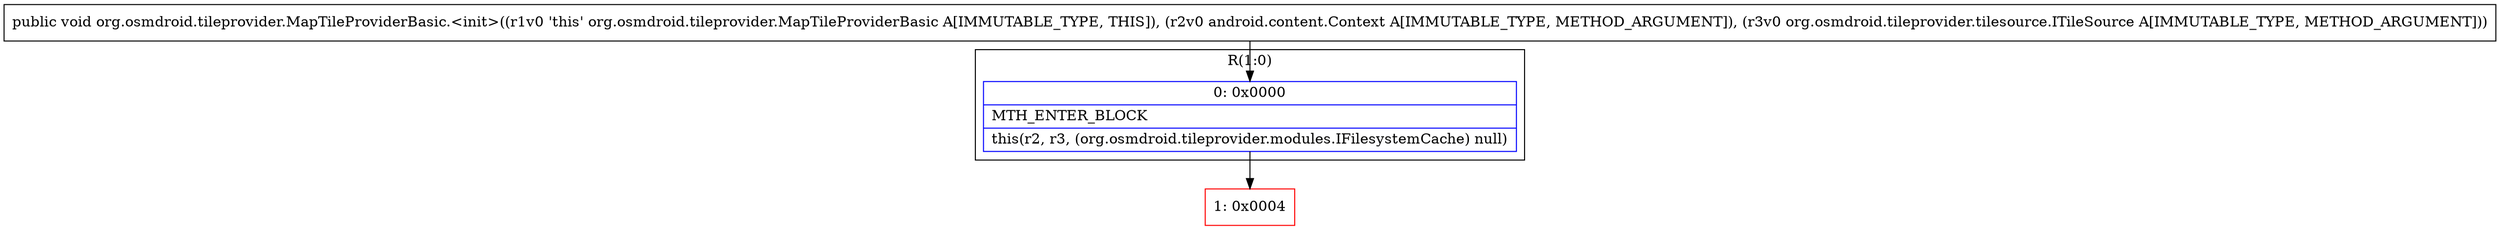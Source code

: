 digraph "CFG fororg.osmdroid.tileprovider.MapTileProviderBasic.\<init\>(Landroid\/content\/Context;Lorg\/osmdroid\/tileprovider\/tilesource\/ITileSource;)V" {
subgraph cluster_Region_843396554 {
label = "R(1:0)";
node [shape=record,color=blue];
Node_0 [shape=record,label="{0\:\ 0x0000|MTH_ENTER_BLOCK\l|this(r2, r3, (org.osmdroid.tileprovider.modules.IFilesystemCache) null)\l}"];
}
Node_1 [shape=record,color=red,label="{1\:\ 0x0004}"];
MethodNode[shape=record,label="{public void org.osmdroid.tileprovider.MapTileProviderBasic.\<init\>((r1v0 'this' org.osmdroid.tileprovider.MapTileProviderBasic A[IMMUTABLE_TYPE, THIS]), (r2v0 android.content.Context A[IMMUTABLE_TYPE, METHOD_ARGUMENT]), (r3v0 org.osmdroid.tileprovider.tilesource.ITileSource A[IMMUTABLE_TYPE, METHOD_ARGUMENT])) }"];
MethodNode -> Node_0;
Node_0 -> Node_1;
}

